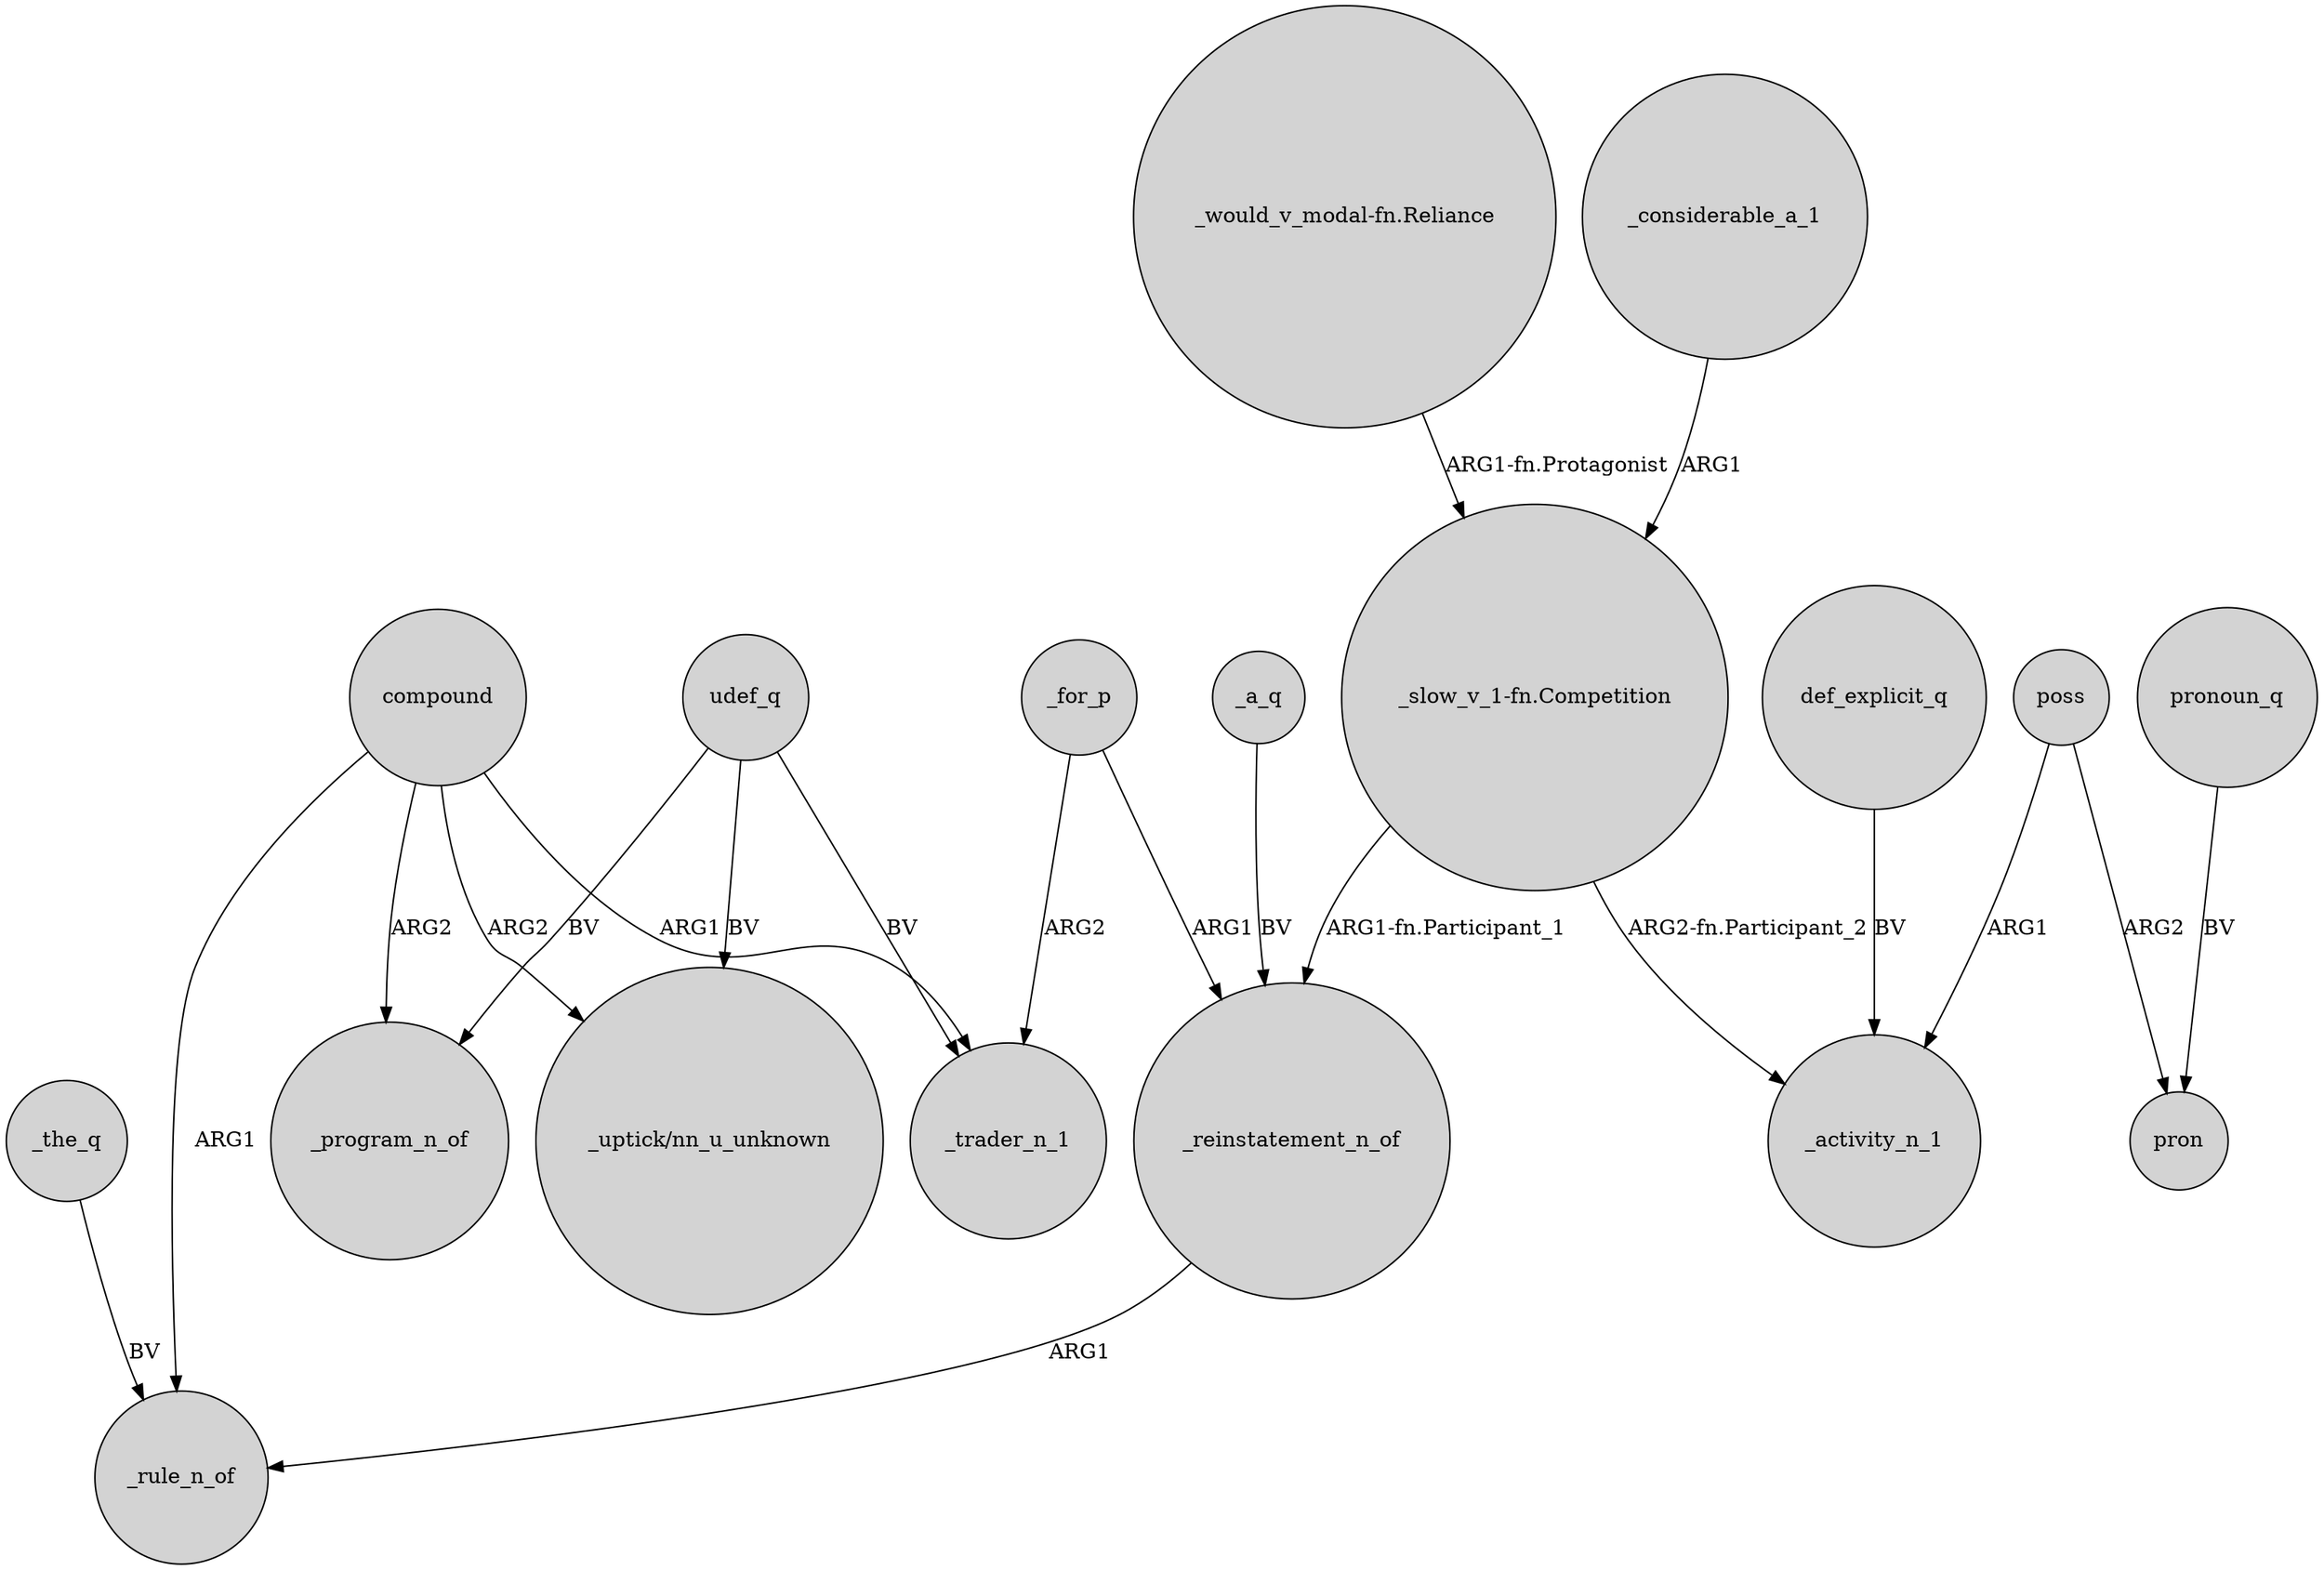 digraph {
	node [shape=circle style=filled]
	"_slow_v_1-fn.Competition" -> _reinstatement_n_of [label="ARG1-fn.Participant_1"]
	_the_q -> _rule_n_of [label=BV]
	compound -> _trader_n_1 [label=ARG1]
	def_explicit_q -> _activity_n_1 [label=BV]
	udef_q -> _program_n_of [label=BV]
	_for_p -> _trader_n_1 [label=ARG2]
	pronoun_q -> pron [label=BV]
	compound -> _program_n_of [label=ARG2]
	udef_q -> _trader_n_1 [label=BV]
	poss -> pron [label=ARG2]
	"_would_v_modal-fn.Reliance" -> "_slow_v_1-fn.Competition" [label="ARG1-fn.Protagonist"]
	_considerable_a_1 -> "_slow_v_1-fn.Competition" [label=ARG1]
	compound -> "_uptick/nn_u_unknown" [label=ARG2]
	poss -> _activity_n_1 [label=ARG1]
	"_slow_v_1-fn.Competition" -> _activity_n_1 [label="ARG2-fn.Participant_2"]
	_a_q -> _reinstatement_n_of [label=BV]
	_reinstatement_n_of -> _rule_n_of [label=ARG1]
	compound -> _rule_n_of [label=ARG1]
	udef_q -> "_uptick/nn_u_unknown" [label=BV]
	_for_p -> _reinstatement_n_of [label=ARG1]
}
